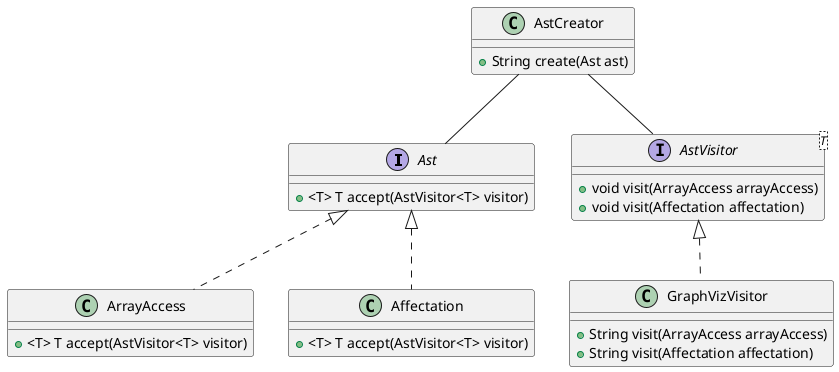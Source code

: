 @startuml Design pattern AST


interface Ast{
    + <T> T accept(AstVisitor<T> visitor)
}

interface AstVisitor<T>{
    + void visit(ArrayAccess arrayAccess)
    + void visit(Affectation affectation)
}

class AstCreator{
    + String create(Ast ast)
}

class GraphVizVisitor{
    + String visit(ArrayAccess arrayAccess)
    + String visit(Affectation affectation)
}

class ArrayAccess{
    + <T> T accept(AstVisitor<T> visitor)
}

class Affectation{
    + <T> T accept(AstVisitor<T> visitor)
}



AstVisitor <|.. GraphVizVisitor
Ast <|.. ArrayAccess
Ast <|.. Affectation
AstCreator -- Ast
AstCreator -- AstVisitor



@enduml